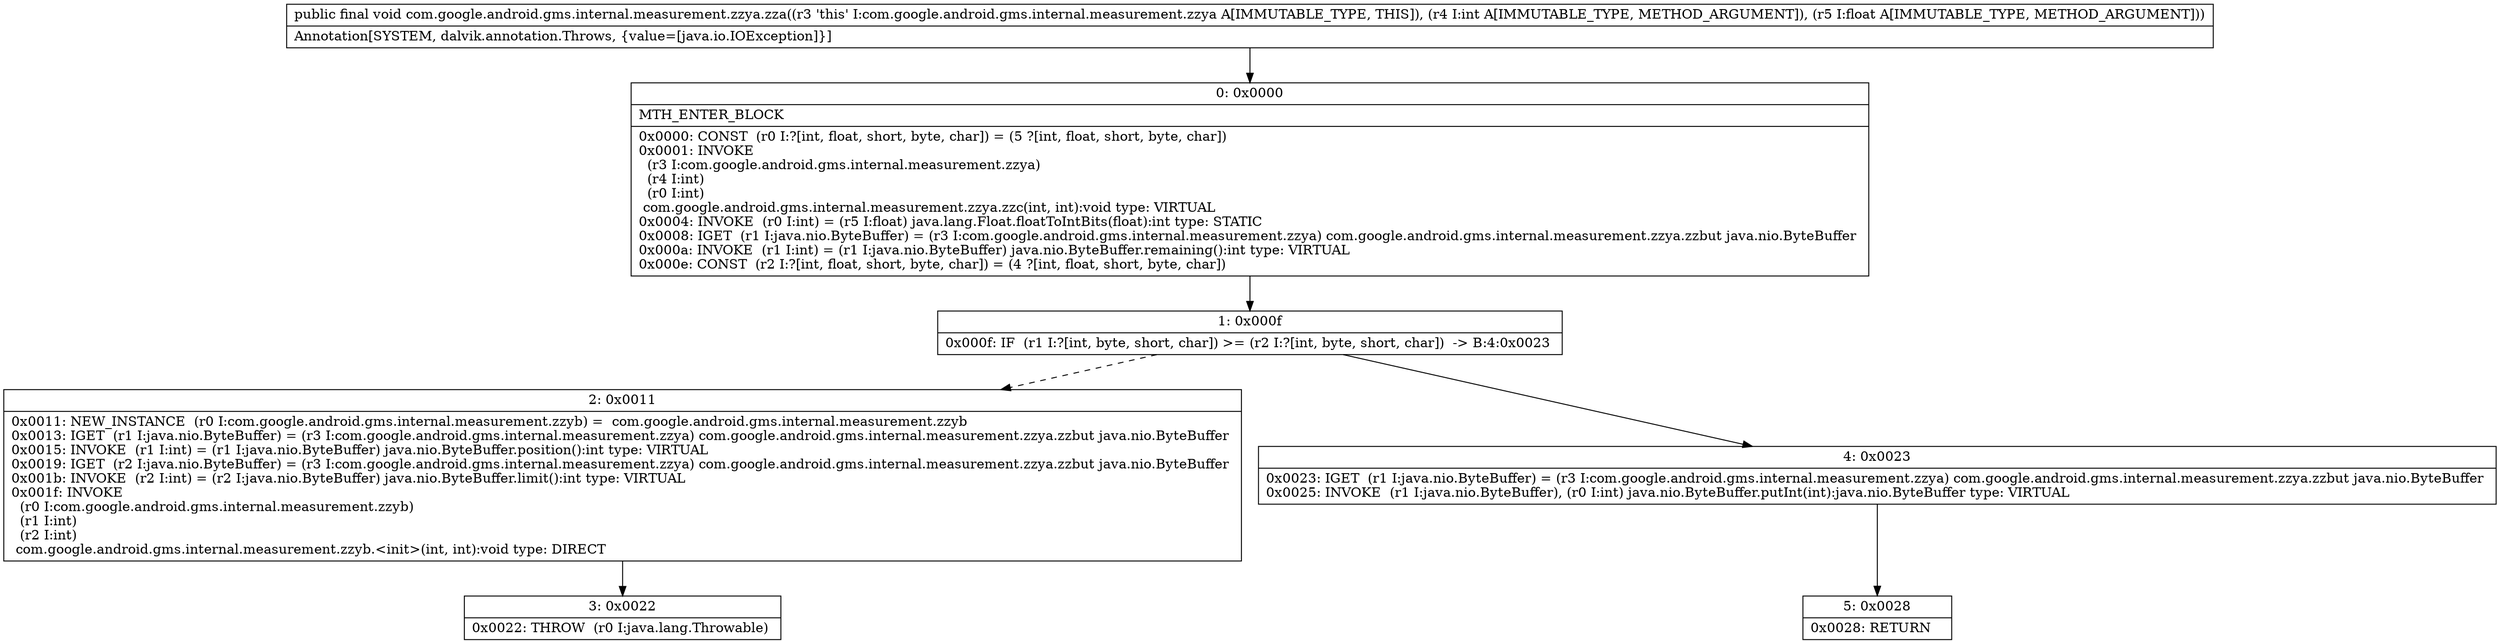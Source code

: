digraph "CFG forcom.google.android.gms.internal.measurement.zzya.zza(IF)V" {
Node_0 [shape=record,label="{0\:\ 0x0000|MTH_ENTER_BLOCK\l|0x0000: CONST  (r0 I:?[int, float, short, byte, char]) = (5 ?[int, float, short, byte, char]) \l0x0001: INVOKE  \l  (r3 I:com.google.android.gms.internal.measurement.zzya)\l  (r4 I:int)\l  (r0 I:int)\l com.google.android.gms.internal.measurement.zzya.zzc(int, int):void type: VIRTUAL \l0x0004: INVOKE  (r0 I:int) = (r5 I:float) java.lang.Float.floatToIntBits(float):int type: STATIC \l0x0008: IGET  (r1 I:java.nio.ByteBuffer) = (r3 I:com.google.android.gms.internal.measurement.zzya) com.google.android.gms.internal.measurement.zzya.zzbut java.nio.ByteBuffer \l0x000a: INVOKE  (r1 I:int) = (r1 I:java.nio.ByteBuffer) java.nio.ByteBuffer.remaining():int type: VIRTUAL \l0x000e: CONST  (r2 I:?[int, float, short, byte, char]) = (4 ?[int, float, short, byte, char]) \l}"];
Node_1 [shape=record,label="{1\:\ 0x000f|0x000f: IF  (r1 I:?[int, byte, short, char]) \>= (r2 I:?[int, byte, short, char])  \-\> B:4:0x0023 \l}"];
Node_2 [shape=record,label="{2\:\ 0x0011|0x0011: NEW_INSTANCE  (r0 I:com.google.android.gms.internal.measurement.zzyb) =  com.google.android.gms.internal.measurement.zzyb \l0x0013: IGET  (r1 I:java.nio.ByteBuffer) = (r3 I:com.google.android.gms.internal.measurement.zzya) com.google.android.gms.internal.measurement.zzya.zzbut java.nio.ByteBuffer \l0x0015: INVOKE  (r1 I:int) = (r1 I:java.nio.ByteBuffer) java.nio.ByteBuffer.position():int type: VIRTUAL \l0x0019: IGET  (r2 I:java.nio.ByteBuffer) = (r3 I:com.google.android.gms.internal.measurement.zzya) com.google.android.gms.internal.measurement.zzya.zzbut java.nio.ByteBuffer \l0x001b: INVOKE  (r2 I:int) = (r2 I:java.nio.ByteBuffer) java.nio.ByteBuffer.limit():int type: VIRTUAL \l0x001f: INVOKE  \l  (r0 I:com.google.android.gms.internal.measurement.zzyb)\l  (r1 I:int)\l  (r2 I:int)\l com.google.android.gms.internal.measurement.zzyb.\<init\>(int, int):void type: DIRECT \l}"];
Node_3 [shape=record,label="{3\:\ 0x0022|0x0022: THROW  (r0 I:java.lang.Throwable) \l}"];
Node_4 [shape=record,label="{4\:\ 0x0023|0x0023: IGET  (r1 I:java.nio.ByteBuffer) = (r3 I:com.google.android.gms.internal.measurement.zzya) com.google.android.gms.internal.measurement.zzya.zzbut java.nio.ByteBuffer \l0x0025: INVOKE  (r1 I:java.nio.ByteBuffer), (r0 I:int) java.nio.ByteBuffer.putInt(int):java.nio.ByteBuffer type: VIRTUAL \l}"];
Node_5 [shape=record,label="{5\:\ 0x0028|0x0028: RETURN   \l}"];
MethodNode[shape=record,label="{public final void com.google.android.gms.internal.measurement.zzya.zza((r3 'this' I:com.google.android.gms.internal.measurement.zzya A[IMMUTABLE_TYPE, THIS]), (r4 I:int A[IMMUTABLE_TYPE, METHOD_ARGUMENT]), (r5 I:float A[IMMUTABLE_TYPE, METHOD_ARGUMENT]))  | Annotation[SYSTEM, dalvik.annotation.Throws, \{value=[java.io.IOException]\}]\l}"];
MethodNode -> Node_0;
Node_0 -> Node_1;
Node_1 -> Node_2[style=dashed];
Node_1 -> Node_4;
Node_2 -> Node_3;
Node_4 -> Node_5;
}

